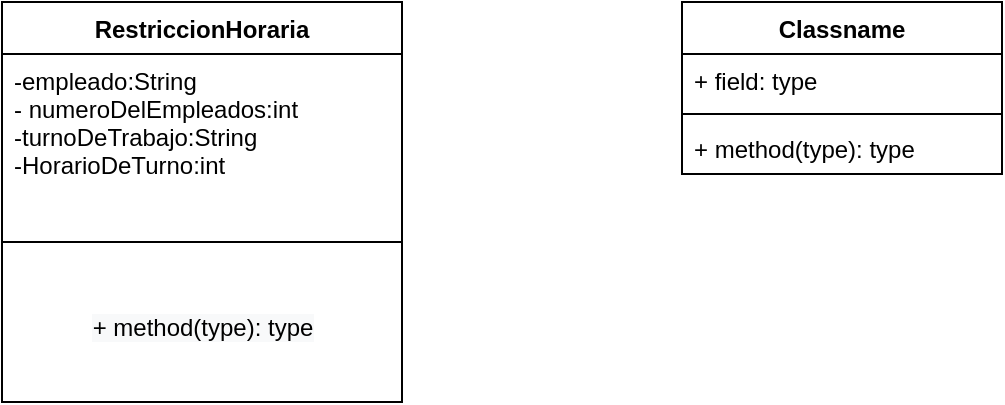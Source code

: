 <mxfile version="20.5.1" type="device"><diagram id="BWWrMWxIJG-wUqcb8LT-" name="Page-1"><mxGraphModel dx="1054" dy="582" grid="1" gridSize="10" guides="1" tooltips="1" connect="1" arrows="1" fold="1" page="1" pageScale="1" pageWidth="850" pageHeight="1100" math="0" shadow="0"><root><mxCell id="0"/><mxCell id="1" parent="0"/><mxCell id="hY68PH9hogTwAo4bD2sg-1" value="RestriccionHoraria" style="swimlane;fontStyle=1;align=center;verticalAlign=top;childLayout=stackLayout;horizontal=1;startSize=26;horizontalStack=0;resizeParent=1;resizeParentMax=0;resizeLast=0;collapsible=1;marginBottom=0;" vertex="1" parent="1"><mxGeometry x="80" y="150" width="200" height="200" as="geometry"/></mxCell><mxCell id="hY68PH9hogTwAo4bD2sg-2" value="-empleado:String&#10;- numeroDelEmpleados:int&#10;-turnoDeTrabajo:String&#10;-HorarioDeTurno:int" style="text;strokeColor=none;fillColor=none;align=left;verticalAlign=top;spacingLeft=4;spacingRight=4;overflow=hidden;rotatable=0;points=[[0,0.5],[1,0.5]];portConstraint=eastwest;" vertex="1" parent="hY68PH9hogTwAo4bD2sg-1"><mxGeometry y="26" width="200" height="74" as="geometry"/></mxCell><mxCell id="hY68PH9hogTwAo4bD2sg-3" value="" style="line;strokeWidth=1;fillColor=none;align=left;verticalAlign=middle;spacingTop=-1;spacingLeft=3;spacingRight=3;rotatable=0;labelPosition=right;points=[];portConstraint=eastwest;strokeColor=inherit;" vertex="1" parent="hY68PH9hogTwAo4bD2sg-1"><mxGeometry y="100" width="200" height="40" as="geometry"/></mxCell><mxCell id="hY68PH9hogTwAo4bD2sg-9" value="&#10;&lt;span style=&quot;color: rgb(0, 0, 0); font-family: Helvetica; font-size: 12px; font-style: normal; font-variant-ligatures: normal; font-variant-caps: normal; font-weight: 400; letter-spacing: normal; orphans: 2; text-align: left; text-indent: 0px; text-transform: none; widows: 2; word-spacing: 0px; -webkit-text-stroke-width: 0px; background-color: rgb(248, 249, 250); text-decoration-thickness: initial; text-decoration-style: initial; text-decoration-color: initial; float: none; display: inline !important;&quot;&gt;+ method(type): type&lt;/span&gt;&#10;&#10;" style="text;html=1;align=center;verticalAlign=middle;resizable=0;points=[];autosize=1;strokeColor=none;fillColor=none;" vertex="1" parent="hY68PH9hogTwAo4bD2sg-1"><mxGeometry y="140" width="200" height="60" as="geometry"/></mxCell><mxCell id="hY68PH9hogTwAo4bD2sg-5" value="Classname" style="swimlane;fontStyle=1;align=center;verticalAlign=top;childLayout=stackLayout;horizontal=1;startSize=26;horizontalStack=0;resizeParent=1;resizeParentMax=0;resizeLast=0;collapsible=1;marginBottom=0;" vertex="1" parent="1"><mxGeometry x="420" y="150" width="160" height="86" as="geometry"/></mxCell><mxCell id="hY68PH9hogTwAo4bD2sg-6" value="+ field: type" style="text;strokeColor=none;fillColor=none;align=left;verticalAlign=top;spacingLeft=4;spacingRight=4;overflow=hidden;rotatable=0;points=[[0,0.5],[1,0.5]];portConstraint=eastwest;" vertex="1" parent="hY68PH9hogTwAo4bD2sg-5"><mxGeometry y="26" width="160" height="26" as="geometry"/></mxCell><mxCell id="hY68PH9hogTwAo4bD2sg-7" value="" style="line;strokeWidth=1;fillColor=none;align=left;verticalAlign=middle;spacingTop=-1;spacingLeft=3;spacingRight=3;rotatable=0;labelPosition=right;points=[];portConstraint=eastwest;strokeColor=inherit;" vertex="1" parent="hY68PH9hogTwAo4bD2sg-5"><mxGeometry y="52" width="160" height="8" as="geometry"/></mxCell><mxCell id="hY68PH9hogTwAo4bD2sg-8" value="+ method(type): type" style="text;strokeColor=none;fillColor=none;align=left;verticalAlign=top;spacingLeft=4;spacingRight=4;overflow=hidden;rotatable=0;points=[[0,0.5],[1,0.5]];portConstraint=eastwest;" vertex="1" parent="hY68PH9hogTwAo4bD2sg-5"><mxGeometry y="60" width="160" height="26" as="geometry"/></mxCell></root></mxGraphModel></diagram></mxfile>
